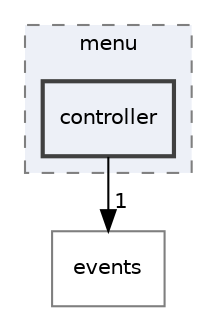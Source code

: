 digraph "include/menu/controller"
{
 // LATEX_PDF_SIZE
  edge [fontname="Helvetica",fontsize="10",labelfontname="Helvetica",labelfontsize="10"];
  node [fontname="Helvetica",fontsize="10",shape=record];
  compound=true
  subgraph clusterdir_904d760e9ed1c7161a0da85d5b6cb77a {
    graph [ bgcolor="#edf0f7", pencolor="grey50", style="filled,dashed,", label="menu", fontname="Helvetica", fontsize="10", URL="dir_904d760e9ed1c7161a0da85d5b6cb77a.html"]
  dir_18195036e52f1df03d1ed2d5b75b3e76 [shape=box, label="controller", style="filled,bold,", fillcolor="#edf0f7", color="grey25", URL="dir_18195036e52f1df03d1ed2d5b75b3e76.html"];
  }
  dir_c33611b4dec78f96017d2ccf425d656a [shape=box, label="events", style="", fillcolor="#edf0f7", color="grey50", URL="dir_c33611b4dec78f96017d2ccf425d656a.html"];
  dir_18195036e52f1df03d1ed2d5b75b3e76->dir_c33611b4dec78f96017d2ccf425d656a [headlabel="1", labeldistance=1.5 headhref="dir_000001_000004.html"];
}
